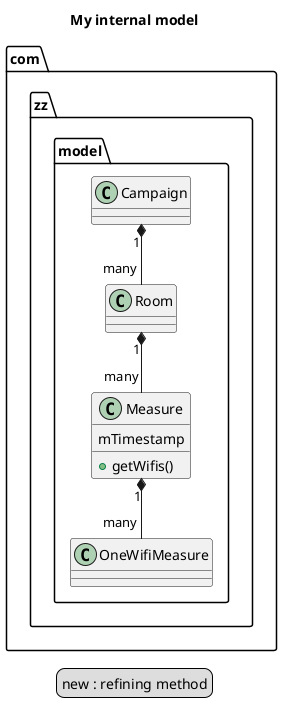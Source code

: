 
@startuml
	title My internal model

	class com.zz.model.Campaign 
	class com.zz.model.Room 
	class com.zz.model.Measure {
		mTimestamp
		+ getWifis()
	}
	class com.zz.model.OneWifiMeasure

	com.zz.model.Campaign "1" *-- "many" com.zz.model.Room
	com.zz.model.Room "1" *--  "many" com.zz.model.Measure
	com.zz.model.Measure "1" *--  "many" com.zz.model.OneWifiMeasure

	legend
		new : refining method
	endlegend
@enduml